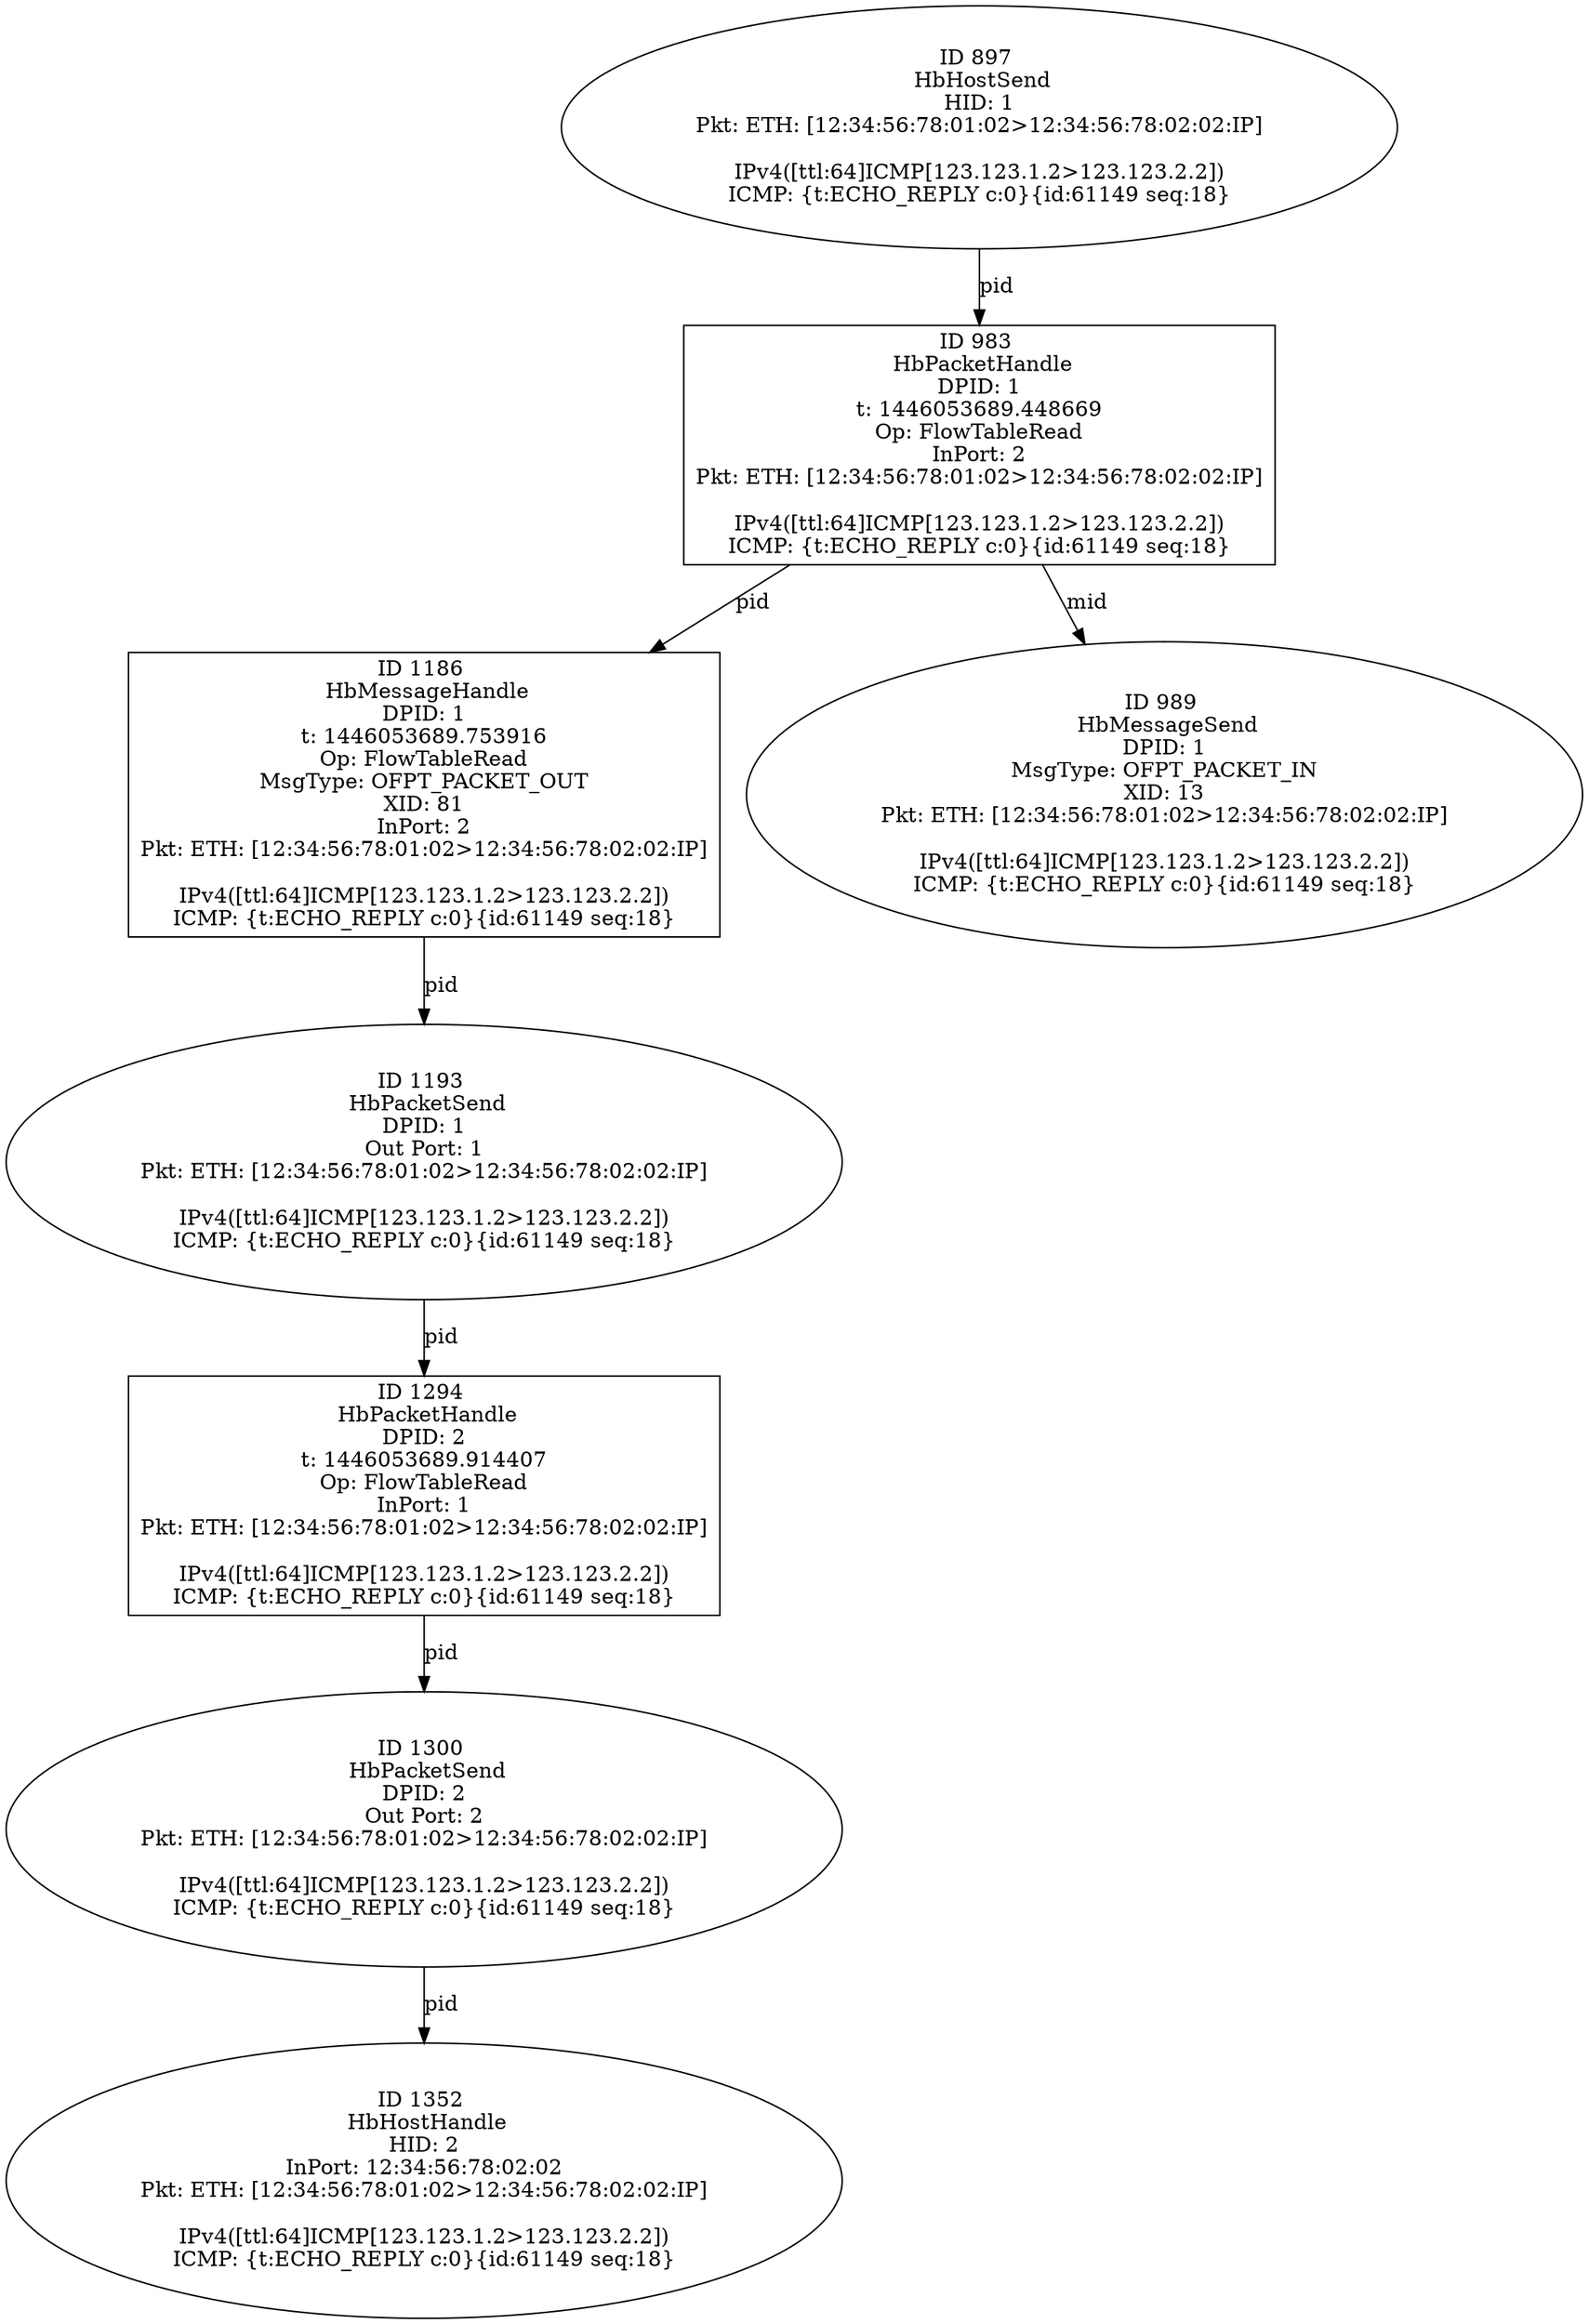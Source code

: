 strict digraph G {
897 [shape=oval, event=<hb_events.HbHostSend object at 0x103b4f2d0>, label="ID 897 
 HbHostSend
HID: 1
Pkt: ETH: [12:34:56:78:01:02>12:34:56:78:02:02:IP]

IPv4([ttl:64]ICMP[123.123.1.2>123.123.2.2])
ICMP: {t:ECHO_REPLY c:0}{id:61149 seq:18}"];
1186 [shape=box, event=<hb_events.HbMessageHandle object at 0x103bee110>, label="ID 1186 
 HbMessageHandle
DPID: 1
t: 1446053689.753916
Op: FlowTableRead
MsgType: OFPT_PACKET_OUT
XID: 81
InPort: 2
Pkt: ETH: [12:34:56:78:01:02>12:34:56:78:02:02:IP]

IPv4([ttl:64]ICMP[123.123.1.2>123.123.2.2])
ICMP: {t:ECHO_REPLY c:0}{id:61149 seq:18}"];
1352 [shape=oval, event=<hb_events.HbHostHandle object at 0x103c78b10>, label="ID 1352 
 HbHostHandle
HID: 2
InPort: 12:34:56:78:02:02
Pkt: ETH: [12:34:56:78:01:02>12:34:56:78:02:02:IP]

IPv4([ttl:64]ICMP[123.123.1.2>123.123.2.2])
ICMP: {t:ECHO_REPLY c:0}{id:61149 seq:18}"];
1193 [shape=oval, event=<hb_events.HbPacketSend object at 0x103bf4610>, label="ID 1193 
 HbPacketSend
DPID: 1
Out Port: 1
Pkt: ETH: [12:34:56:78:01:02>12:34:56:78:02:02:IP]

IPv4([ttl:64]ICMP[123.123.1.2>123.123.2.2])
ICMP: {t:ECHO_REPLY c:0}{id:61149 seq:18}"];
1294 [shape=box, event=<hb_events.HbPacketHandle object at 0x103c5b710>, label="ID 1294 
 HbPacketHandle
DPID: 2
t: 1446053689.914407
Op: FlowTableRead
InPort: 1
Pkt: ETH: [12:34:56:78:01:02>12:34:56:78:02:02:IP]

IPv4([ttl:64]ICMP[123.123.1.2>123.123.2.2])
ICMP: {t:ECHO_REPLY c:0}{id:61149 seq:18}"];
1300 [shape=oval, event=<hb_events.HbPacketSend object at 0x103c60f90>, label="ID 1300 
 HbPacketSend
DPID: 2
Out Port: 2
Pkt: ETH: [12:34:56:78:01:02>12:34:56:78:02:02:IP]

IPv4([ttl:64]ICMP[123.123.1.2>123.123.2.2])
ICMP: {t:ECHO_REPLY c:0}{id:61149 seq:18}"];
983 [shape=box, event=<hb_events.HbPacketHandle object at 0x103bb4d10>, label="ID 983 
 HbPacketHandle
DPID: 1
t: 1446053689.448669
Op: FlowTableRead
InPort: 2
Pkt: ETH: [12:34:56:78:01:02>12:34:56:78:02:02:IP]

IPv4([ttl:64]ICMP[123.123.1.2>123.123.2.2])
ICMP: {t:ECHO_REPLY c:0}{id:61149 seq:18}"];
989 [shape=oval, event=<hb_events.HbMessageSend object at 0x103bbbe50>, label="ID 989 
 HbMessageSend
DPID: 1
MsgType: OFPT_PACKET_IN
XID: 13
Pkt: ETH: [12:34:56:78:01:02>12:34:56:78:02:02:IP]

IPv4([ttl:64]ICMP[123.123.1.2>123.123.2.2])
ICMP: {t:ECHO_REPLY c:0}{id:61149 seq:18}"];
897 -> 983  [rel=pid, label=pid];
1186 -> 1193  [rel=pid, label=pid];
1193 -> 1294  [rel=pid, label=pid];
1294 -> 1300  [rel=pid, label=pid];
1300 -> 1352  [rel=pid, label=pid];
983 -> 1186  [rel=pid, label=pid];
983 -> 989  [rel=mid, label=mid];
}
